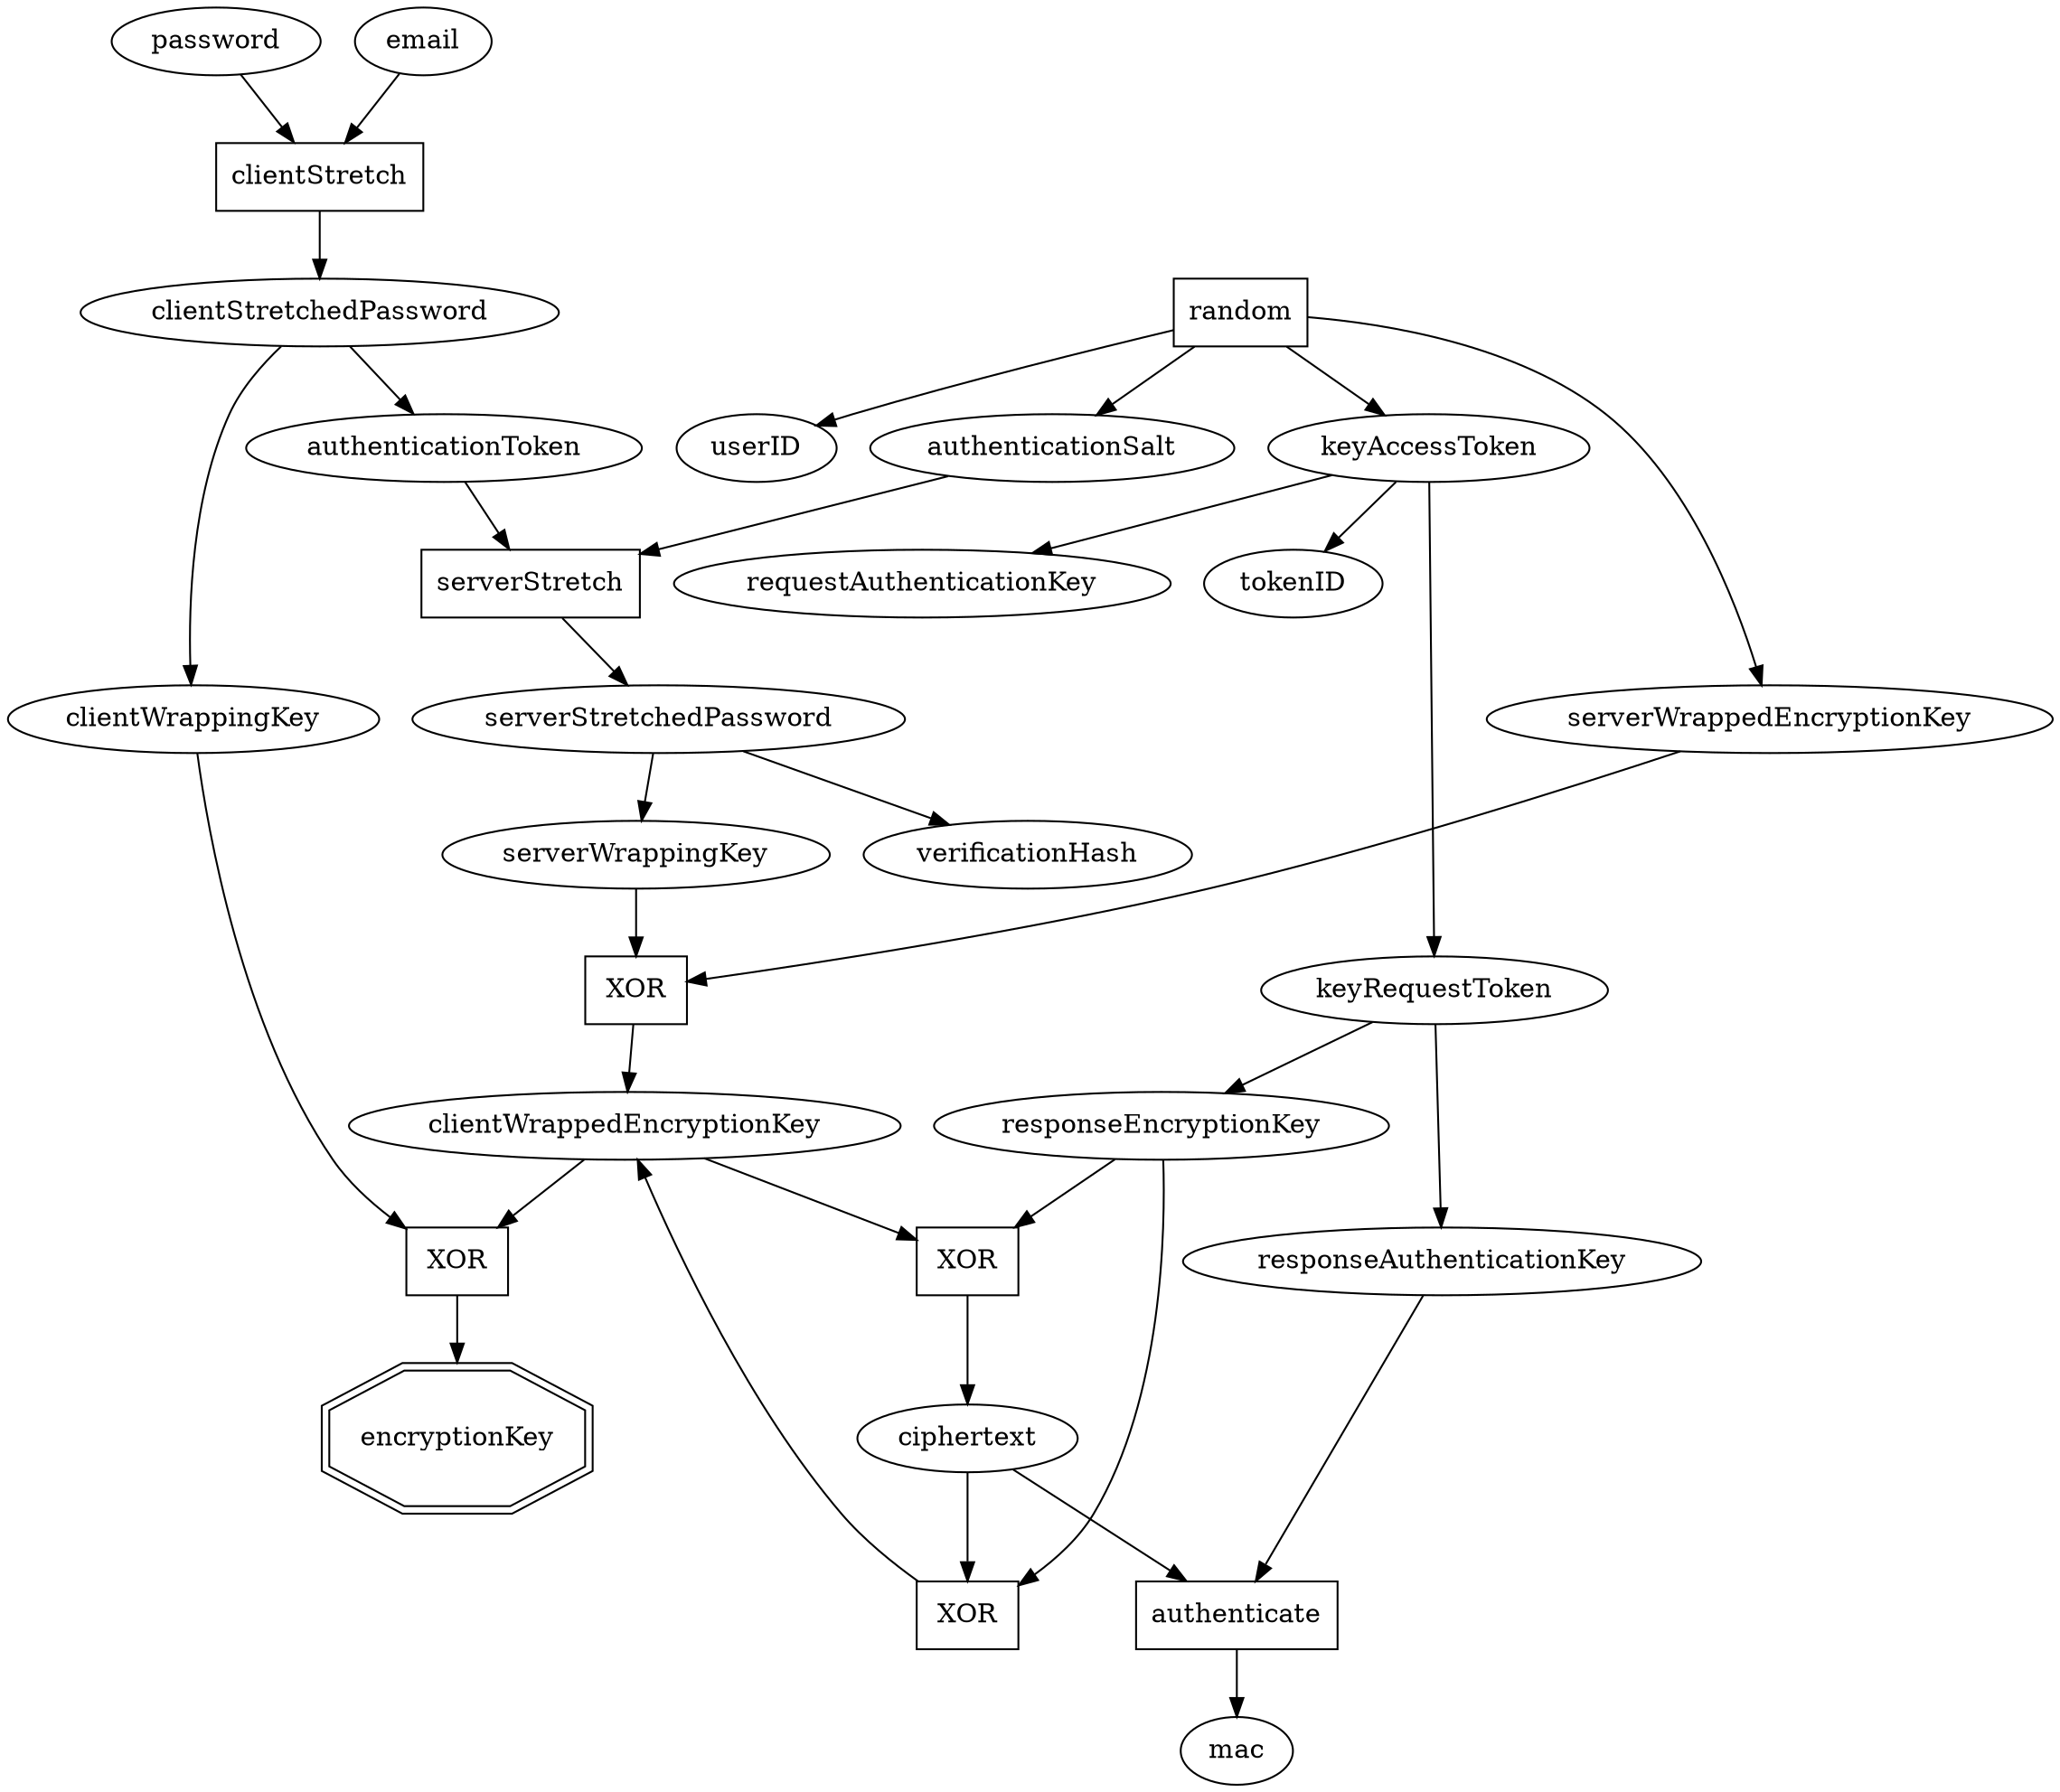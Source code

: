 digraph {
  {password, email} -> clientStretch -> clientStretchedPassword;
  clientStretch[shape=rect];
  clientStretchedPassword -> authenticationToken;

  random -> authenticationSalt;
  random[shape=rect];
  {authenticationToken, authenticationSalt} -> serverStretch -> serverStretchedPassword;
  serverStretch[shape=rect];
  serverStretchedPassword -> verificationHash;
  random -> serverWrappedEncryptionKey;
  random -> userID;

  serverStretchedPassword -> serverWrappingKey;
  {serverWrappingKey, serverWrappedEncryptionKey} -> serverWrappingKeyXOR -> clientWrappedEncryptionKey;
  serverWrappingKeyXOR[label="XOR",shape=rect];
  random -> keyAccessToken;
  keyAccessToken -> tokenID;
  keyAccessToken -> keyRequestToken;
  keyAccessToken -> requestAuthenticationKey;
  keyRequestToken -> responseEncryptionKey;
  {clientWrappedEncryptionKey, responseEncryptionKey} -> serverEncryptionXOR -> ciphertext;
  serverEncryptionXOR[label="XOR",shape=rect];
  keyRequestToken -> responseAuthenticationKey;
  {responseAuthenticationKey, ciphertext} -> authenticate -> mac;
  authenticate[shape=rect];

  {ciphertext, responseEncryptionKey} -> clientEncryptionXOR -> clientWrappedEncryptionKey;
  clientEncryptionXOR[shape=rect,label="XOR"];
  clientStretchedPassword -> clientWrappingKey;
  {clientWrappedEncryptionKey, clientWrappingKey} -> clientWrappingKeyXOR -> encryptionKey;
  encryptionKey[shape=doubleoctagon,height=1,width=1];
  clientWrappingKeyXOR[label="XOR",shape=rect];
}
